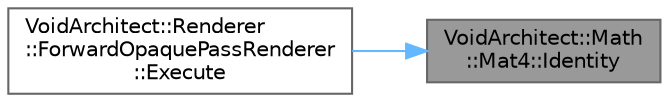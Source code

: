 digraph "VoidArchitect::Math::Mat4::Identity"
{
 // LATEX_PDF_SIZE
  bgcolor="transparent";
  edge [fontname=Helvetica,fontsize=10,labelfontname=Helvetica,labelfontsize=10];
  node [fontname=Helvetica,fontsize=10,shape=box,height=0.2,width=0.4];
  rankdir="RL";
  Node1 [id="Node000001",label="VoidArchitect::Math\l::Mat4::Identity",height=0.2,width=0.4,color="gray40", fillcolor="grey60", style="filled", fontcolor="black",tooltip=" "];
  Node1 -> Node2 [id="edge2_Node000001_Node000002",dir="back",color="steelblue1",style="solid",tooltip=" "];
  Node2 [id="Node000002",label="VoidArchitect::Renderer\l::ForwardOpaquePassRenderer\l::Execute",height=0.2,width=0.4,color="grey40", fillcolor="white", style="filled",URL="$class_void_architect_1_1_renderer_1_1_forward_opaque_pass_renderer.html#ab5f5a984378a212bd99cf23fab29ee36",tooltip=" "];
}

